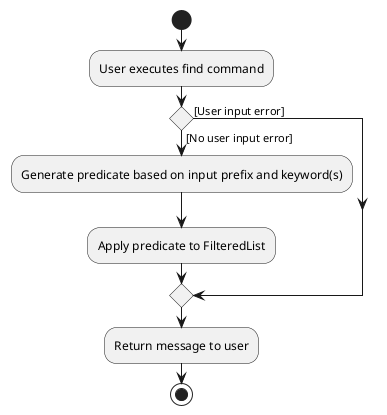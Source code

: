 @startuml
start
:User executes find command;

if() then ([No user input error])
:Generate predicate based on input prefix and keyword(s);

:Apply predicate to FilteredList;
else ([User input error])
endif
:Return message to user;
stop
@enduml
